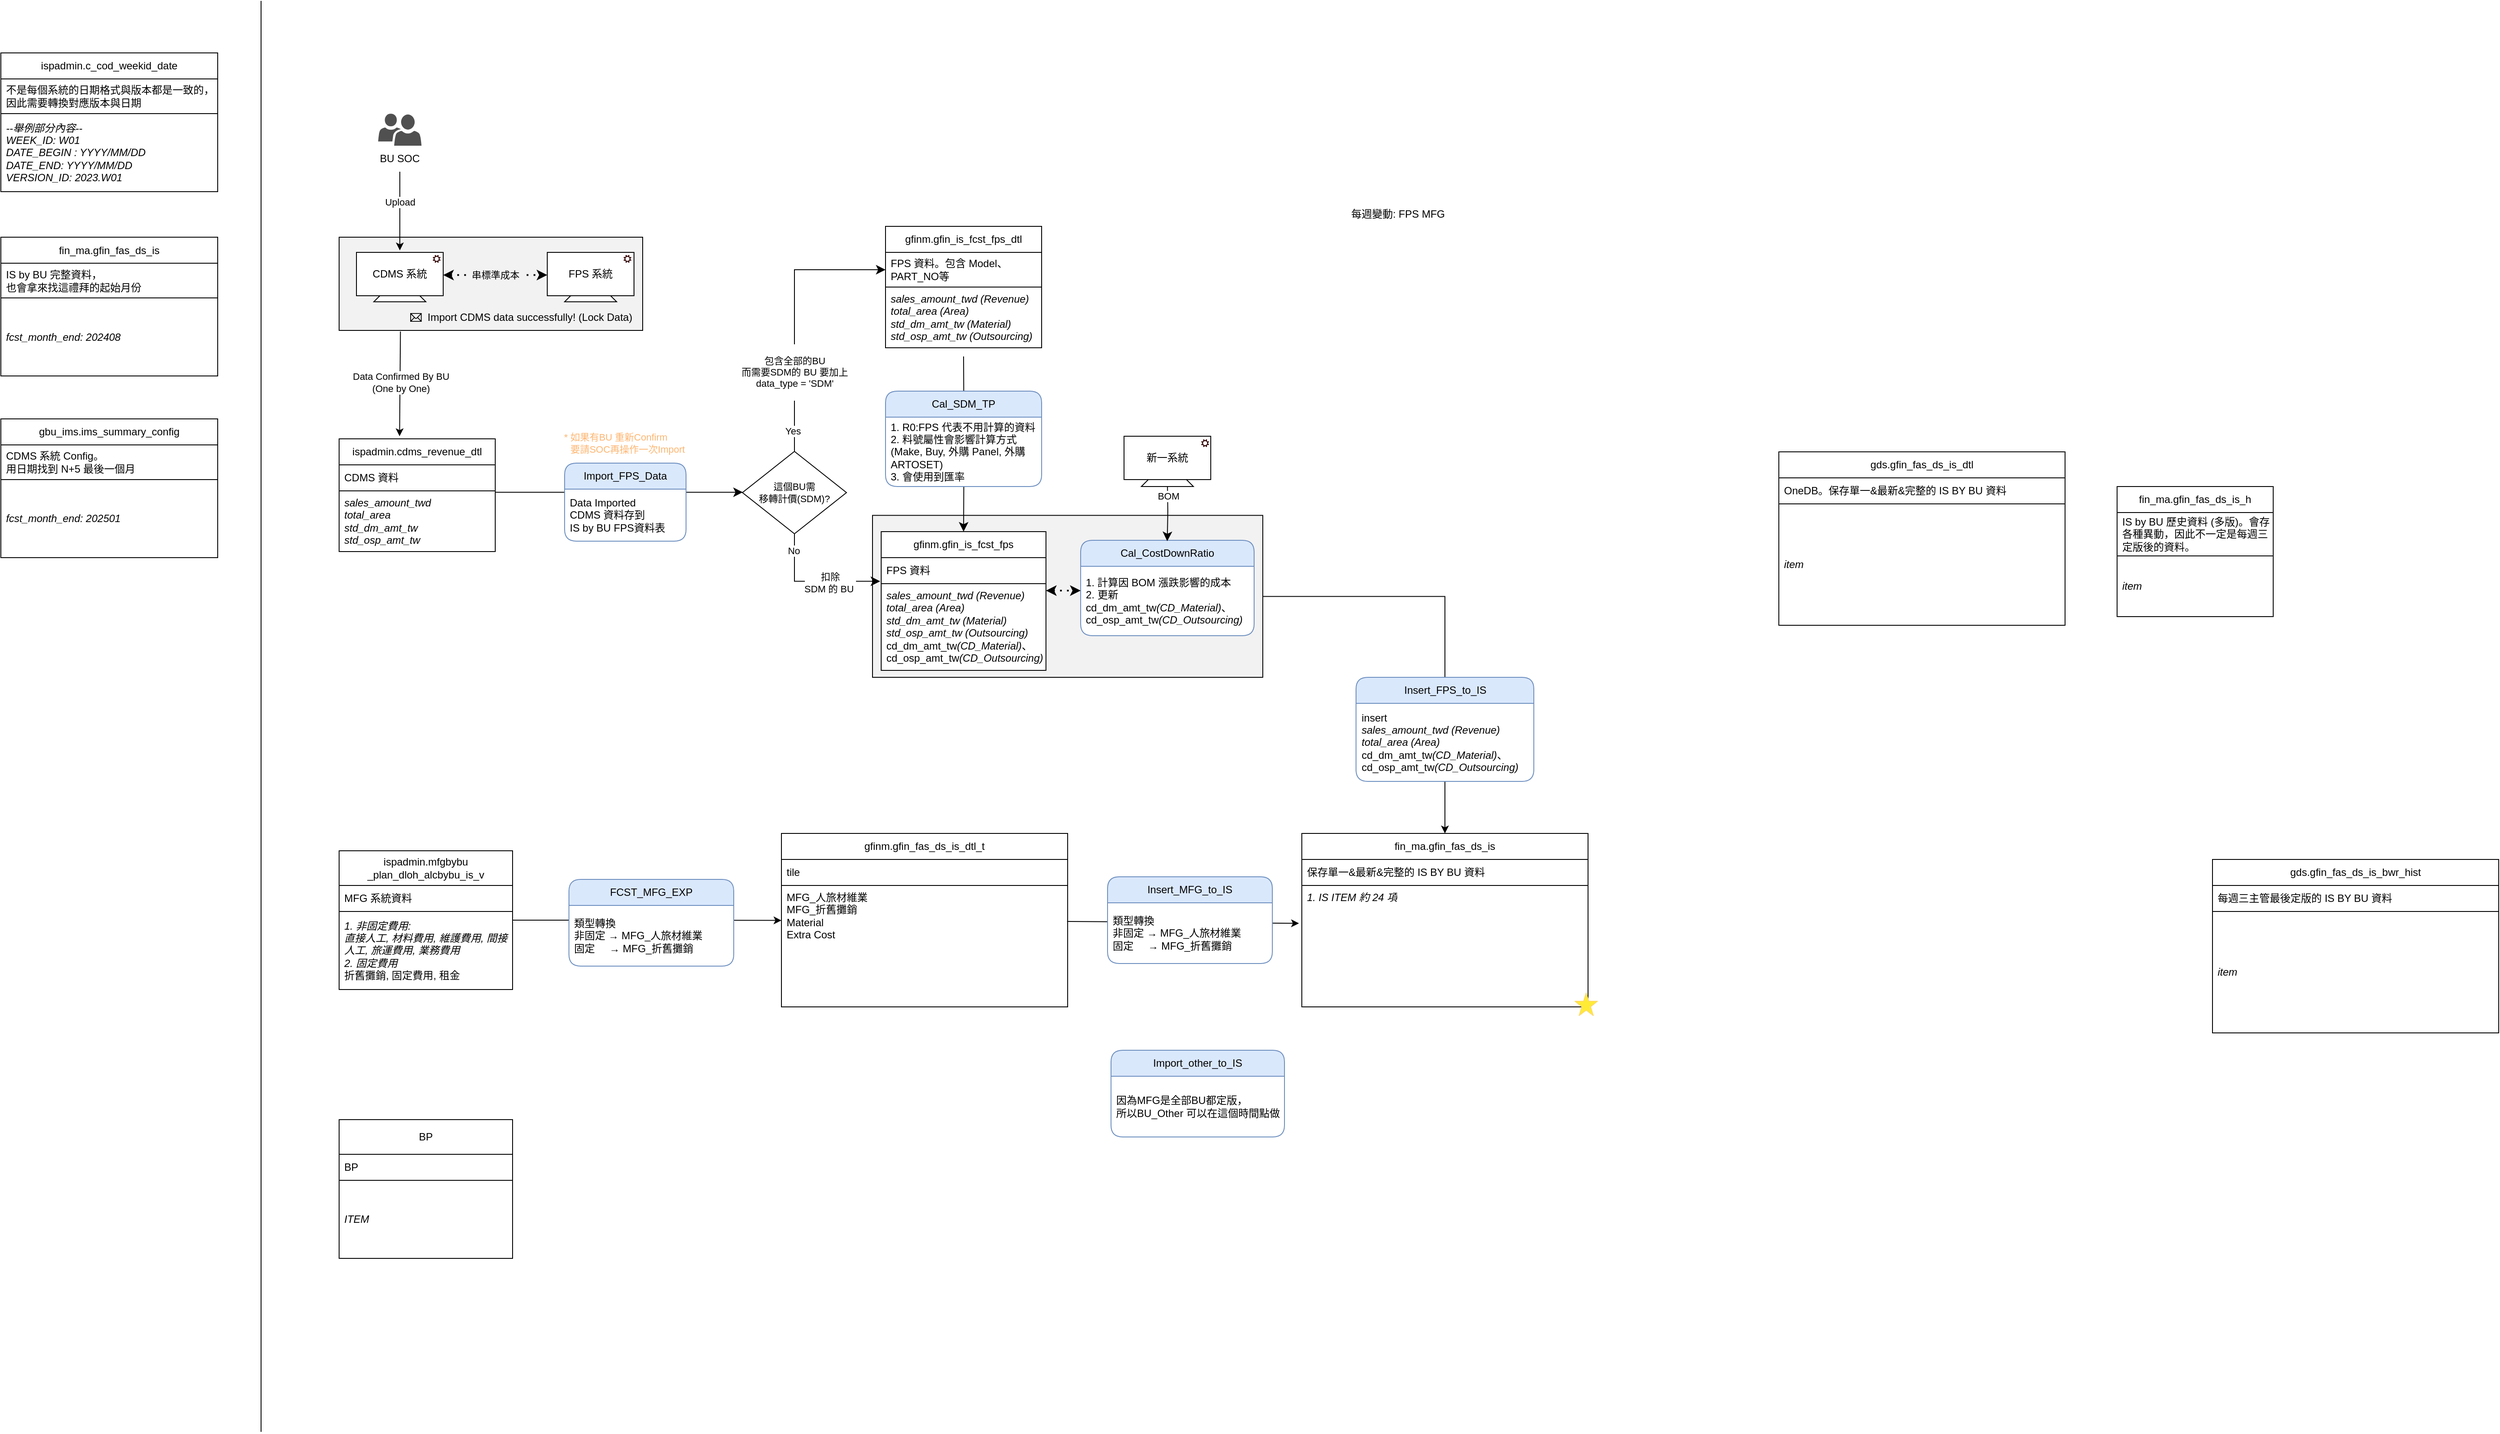 <mxfile version="24.7.1" type="github">
  <diagram name="第 1 页" id="etxN5k3zQMKWn7ETlEiA">
    <mxGraphModel dx="2294" dy="1220" grid="1" gridSize="10" guides="1" tooltips="1" connect="1" arrows="1" fold="1" page="1" pageScale="1" pageWidth="3000" pageHeight="1654" math="0" shadow="0">
      <root>
        <mxCell id="0" />
        <mxCell id="1" parent="0" />
        <mxCell id="pYHzNuqsy9S1iBBT5UZr-109" style="edgeStyle=orthogonalEdgeStyle;rounded=0;orthogonalLoop=1;jettySize=auto;html=1;entryX=0.5;entryY=0;entryDx=0;entryDy=0;" edge="1" parent="1" source="pYHzNuqsy9S1iBBT5UZr-74" target="pYHzNuqsy9S1iBBT5UZr-54">
          <mxGeometry relative="1" as="geometry" />
        </mxCell>
        <mxCell id="pYHzNuqsy9S1iBBT5UZr-74" value="" style="whiteSpace=wrap;html=1;fillColor=#F2F2F2;" vertex="1" parent="1">
          <mxGeometry x="1065" y="593.25" width="450" height="186.75" as="geometry" />
        </mxCell>
        <mxCell id="pYHzNuqsy9S1iBBT5UZr-34" value="" style="whiteSpace=wrap;html=1;fillColor=#F2F2F2;" vertex="1" parent="1">
          <mxGeometry x="450" y="272.5" width="350" height="107.5" as="geometry" />
        </mxCell>
        <mxCell id="K1ED98VOA-ZCDDROWKwn-18" value="gfinm.gfin_is_fcst_fps_dtl" style="swimlane;fontStyle=0;childLayout=stackLayout;horizontal=1;startSize=30;horizontalStack=0;resizeParent=1;resizeParentMax=0;resizeLast=0;collapsible=1;marginBottom=0;whiteSpace=wrap;html=1;strokeColor=default;" parent="1" vertex="1">
          <mxGeometry x="1080" y="260" width="180" height="140" as="geometry" />
        </mxCell>
        <mxCell id="K1ED98VOA-ZCDDROWKwn-19" value="FPS 資料。包含 Model、PART_NO等" style="text;strokeColor=default;fillColor=default;align=left;verticalAlign=middle;spacingLeft=4;spacingRight=4;overflow=hidden;points=[[0,0.5],[1,0.5]];portConstraint=eastwest;rotatable=0;whiteSpace=wrap;html=1;" parent="K1ED98VOA-ZCDDROWKwn-18" vertex="1">
          <mxGeometry y="30" width="180" height="40" as="geometry" />
        </mxCell>
        <mxCell id="K1ED98VOA-ZCDDROWKwn-20" value="&lt;span style=&quot;font-style: italic;&quot;&gt;sales_amount_twd (Revenue)&lt;/span&gt;&lt;div style=&quot;font-style: italic;&quot;&gt;total_area&amp;nbsp;&lt;span style=&quot;background-color: initial;&quot;&gt;(Area)&lt;/span&gt;&lt;br&gt;&lt;/div&gt;&lt;div&gt;&lt;i&gt;std_dm_amt_tw&amp;nbsp;&lt;/i&gt;&lt;span style=&quot;background-color: initial;&quot;&gt;&lt;i&gt;(Material)&lt;/i&gt;&lt;/span&gt;&lt;br&gt;&lt;/div&gt;&lt;div style=&quot;font-style: italic;&quot;&gt;std_osp_amt_tw (Outsourcing)&lt;/div&gt;" style="text;strokeColor=default;fillColor=default;align=left;verticalAlign=middle;spacingLeft=4;spacingRight=4;overflow=hidden;points=[[0,0.5],[1,0.5]];portConstraint=eastwest;rotatable=0;whiteSpace=wrap;html=1;" parent="K1ED98VOA-ZCDDROWKwn-18" vertex="1">
          <mxGeometry y="70" width="180" height="70" as="geometry" />
        </mxCell>
        <mxCell id="K1ED98VOA-ZCDDROWKwn-22" value="ispadmin.cdms_revenue_dtl" style="swimlane;fontStyle=0;childLayout=stackLayout;horizontal=1;startSize=30;horizontalStack=0;resizeParent=1;resizeParentMax=0;resizeLast=0;collapsible=1;marginBottom=0;whiteSpace=wrap;html=1;strokeColor=default;" parent="1" vertex="1">
          <mxGeometry x="450" y="505" width="180" height="130" as="geometry" />
        </mxCell>
        <mxCell id="K1ED98VOA-ZCDDROWKwn-23" value="CDMS 資料" style="text;strokeColor=default;fillColor=default;align=left;verticalAlign=middle;spacingLeft=4;spacingRight=4;overflow=hidden;points=[[0,0.5],[1,0.5]];portConstraint=eastwest;rotatable=0;whiteSpace=wrap;html=1;" parent="K1ED98VOA-ZCDDROWKwn-22" vertex="1">
          <mxGeometry y="30" width="180" height="30" as="geometry" />
        </mxCell>
        <mxCell id="K1ED98VOA-ZCDDROWKwn-24" value="&lt;span style=&quot;font-style: italic;&quot;&gt;sales_amount_twd&lt;/span&gt;&lt;div style=&quot;font-style: italic;&quot;&gt;total_area&lt;br&gt;&lt;/div&gt;&lt;div style=&quot;font-style: italic;&quot;&gt;std_dm_amt_tw&lt;br&gt;&lt;/div&gt;&lt;div style=&quot;font-style: italic;&quot;&gt;std_osp_amt_tw&lt;/div&gt;" style="text;strokeColor=default;fillColor=default;align=left;verticalAlign=top;spacingLeft=4;spacingRight=4;overflow=hidden;points=[[0,0.5],[1,0.5]];portConstraint=eastwest;rotatable=0;whiteSpace=wrap;html=1;" parent="K1ED98VOA-ZCDDROWKwn-22" vertex="1">
          <mxGeometry y="60" width="180" height="70" as="geometry" />
        </mxCell>
        <mxCell id="K1ED98VOA-ZCDDROWKwn-26" value="這個BU需&lt;div style=&quot;font-size: 11px;&quot;&gt;移轉計價(SDM)?&lt;/div&gt;" style="rhombus;whiteSpace=wrap;html=1;fontSize=11;" parent="1" vertex="1">
          <mxGeometry x="915" y="519.5" width="120" height="95" as="geometry" />
        </mxCell>
        <mxCell id="K1ED98VOA-ZCDDROWKwn-27" value="" style="edgeStyle=segmentEdgeStyle;endArrow=classic;html=1;curved=0;rounded=0;endSize=8;startSize=8;exitX=1.003;exitY=0.023;exitDx=0;exitDy=0;exitPerimeter=0;" parent="1" source="K1ED98VOA-ZCDDROWKwn-24" target="K1ED98VOA-ZCDDROWKwn-26" edge="1">
          <mxGeometry width="50" height="50" relative="1" as="geometry">
            <mxPoint x="900" y="680" as="sourcePoint" />
            <mxPoint x="950" y="630" as="targetPoint" />
          </mxGeometry>
        </mxCell>
        <mxCell id="K1ED98VOA-ZCDDROWKwn-30" value="" style="edgeStyle=segmentEdgeStyle;endArrow=classic;html=1;curved=0;rounded=0;endSize=8;startSize=8;exitX=0.5;exitY=0;exitDx=0;exitDy=0;entryX=0;entryY=0.5;entryDx=0;entryDy=0;" parent="1" source="K1ED98VOA-ZCDDROWKwn-26" target="K1ED98VOA-ZCDDROWKwn-19" edge="1">
          <mxGeometry width="50" height="50" relative="1" as="geometry">
            <mxPoint x="975" y="432.5" as="sourcePoint" />
            <mxPoint x="1240" y="329" as="targetPoint" />
            <Array as="points">
              <mxPoint x="975" y="310" />
            </Array>
          </mxGeometry>
        </mxCell>
        <mxCell id="K1ED98VOA-ZCDDROWKwn-34" value="&amp;nbsp;&lt;div&gt;包含全部的BU&lt;/div&gt;&lt;div&gt;而需要SDM的 BU 要加上&lt;/div&gt;&lt;div&gt;data_type = &#39;SDM&#39;&lt;/div&gt;&lt;div&gt;&lt;br&gt;&lt;/div&gt;" style="edgeLabel;html=1;align=center;verticalAlign=middle;resizable=0;points=[];" parent="K1ED98VOA-ZCDDROWKwn-30" vertex="1" connectable="0">
          <mxGeometry x="0.219" y="-2" relative="1" as="geometry">
            <mxPoint x="-2" y="100" as="offset" />
          </mxGeometry>
        </mxCell>
        <mxCell id="pYHzNuqsy9S1iBBT5UZr-71" value="Yes" style="edgeLabel;html=1;align=center;verticalAlign=middle;resizable=0;points=[];" vertex="1" connectable="0" parent="K1ED98VOA-ZCDDROWKwn-30">
          <mxGeometry x="-0.847" y="2" relative="1" as="geometry">
            <mxPoint as="offset" />
          </mxGeometry>
        </mxCell>
        <mxCell id="K1ED98VOA-ZCDDROWKwn-31" value="" style="edgeStyle=orthogonalEdgeStyle;endArrow=classic;html=1;rounded=0;endSize=8;startSize=8;entryX=-0.006;entryY=0.909;entryDx=0;entryDy=0;entryPerimeter=0;exitX=0.5;exitY=1;exitDx=0;exitDy=0;" parent="1" edge="1" target="pYHzNuqsy9S1iBBT5UZr-9" source="K1ED98VOA-ZCDDROWKwn-26">
          <mxGeometry width="50" height="50" relative="1" as="geometry">
            <mxPoint x="970" y="617.5" as="sourcePoint" />
            <mxPoint x="1075" y="655.5" as="targetPoint" />
          </mxGeometry>
        </mxCell>
        <mxCell id="K1ED98VOA-ZCDDROWKwn-35" value="&lt;div&gt;&lt;br&gt;&lt;/div&gt;&lt;div&gt;扣除&lt;/div&gt;&lt;div&gt;SDM 的 BU&amp;nbsp;&lt;/div&gt;&lt;div&gt;&lt;br&gt;&lt;/div&gt;" style="edgeLabel;html=1;align=center;verticalAlign=middle;resizable=0;points=[];" parent="K1ED98VOA-ZCDDROWKwn-31" vertex="1" connectable="0">
          <mxGeometry x="0.152" y="-1" relative="1" as="geometry">
            <mxPoint x="7" as="offset" />
          </mxGeometry>
        </mxCell>
        <mxCell id="pYHzNuqsy9S1iBBT5UZr-69" value="No" style="edgeLabel;html=1;align=center;verticalAlign=middle;resizable=0;points=[];" vertex="1" connectable="0" parent="K1ED98VOA-ZCDDROWKwn-31">
          <mxGeometry x="-0.748" y="-1" relative="1" as="geometry">
            <mxPoint as="offset" />
          </mxGeometry>
        </mxCell>
        <mxCell id="pYHzNuqsy9S1iBBT5UZr-7" value="" style="edgeStyle=orthogonalEdgeStyle;endArrow=classic;html=1;rounded=0;endSize=8;startSize=8;entryX=0.5;entryY=0;entryDx=0;entryDy=0;" edge="1" parent="1" target="pYHzNuqsy9S1iBBT5UZr-8">
          <mxGeometry width="50" height="50" relative="1" as="geometry">
            <mxPoint x="1170" y="410" as="sourcePoint" />
            <mxPoint x="1169.8" y="600" as="targetPoint" />
          </mxGeometry>
        </mxCell>
        <mxCell id="pYHzNuqsy9S1iBBT5UZr-8" value="gfinm.gfin_is_fcst_fps" style="swimlane;fontStyle=0;childLayout=stackLayout;horizontal=1;startSize=30;horizontalStack=0;resizeParent=1;resizeParentMax=0;resizeLast=0;collapsible=1;marginBottom=0;whiteSpace=wrap;html=1;fillColor=#FFFFFF;" vertex="1" parent="1">
          <mxGeometry x="1075" y="612" width="190" height="160" as="geometry" />
        </mxCell>
        <mxCell id="pYHzNuqsy9S1iBBT5UZr-9" value="FPS 資料" style="text;strokeColor=default;fillColor=default;align=left;verticalAlign=middle;spacingLeft=4;spacingRight=4;overflow=hidden;points=[[0,0.5],[1,0.5]];portConstraint=eastwest;rotatable=0;whiteSpace=wrap;html=1;" vertex="1" parent="pYHzNuqsy9S1iBBT5UZr-8">
          <mxGeometry y="30" width="190" height="30" as="geometry" />
        </mxCell>
        <mxCell id="pYHzNuqsy9S1iBBT5UZr-10" value="&lt;span style=&quot;font-style: italic;&quot;&gt;sales_amount_twd (Revenue)&lt;/span&gt;&lt;div style=&quot;font-style: italic;&quot;&gt;total_area&amp;nbsp;&lt;span style=&quot;background-color: initial;&quot;&gt;(Area)&lt;/span&gt;&lt;br&gt;&lt;/div&gt;&lt;div style=&quot;&quot;&gt;&lt;i&gt;std_dm_amt_tw&amp;nbsp;&lt;/i&gt;&lt;span style=&quot;background-color: initial;&quot;&gt;&lt;i&gt;(Material)&lt;/i&gt;&lt;/span&gt;&lt;br&gt;&lt;/div&gt;&lt;div style=&quot;font-style: italic;&quot;&gt;std_osp_amt_tw (Outsourcing)&lt;/div&gt;&lt;div style=&quot;font-style: italic;&quot;&gt;&lt;span style=&quot;font-style: normal;&quot;&gt;cd_dm_amt_tw&lt;/span&gt;&lt;i style=&quot;background-color: initial;&quot;&gt;(CD_Material)&lt;/i&gt;&lt;span style=&quot;font-style: normal; background-color: initial;&quot;&gt;、cd_osp_amt_tw&lt;/span&gt;&lt;span style=&quot;background-color: initial;&quot;&gt;(&lt;/span&gt;&lt;i style=&quot;background-color: initial;&quot;&gt;CD_&lt;/i&gt;&lt;span style=&quot;background-color: initial;&quot;&gt;Outsourcing)&lt;/span&gt;&lt;/div&gt;" style="text;strokeColor=default;fillColor=default;align=left;verticalAlign=top;spacingLeft=4;spacingRight=4;overflow=hidden;points=[[0,0.5],[1,0.5]];portConstraint=eastwest;rotatable=0;whiteSpace=wrap;html=1;" vertex="1" parent="pYHzNuqsy9S1iBBT5UZr-8">
          <mxGeometry y="60" width="190" height="100" as="geometry" />
        </mxCell>
        <mxCell id="pYHzNuqsy9S1iBBT5UZr-17" value="" style="group" vertex="1" connectable="0" parent="1">
          <mxGeometry x="490" y="130" width="60" height="67" as="geometry" />
        </mxCell>
        <mxCell id="pYHzNuqsy9S1iBBT5UZr-15" value="" style="sketch=0;pointerEvents=1;shadow=0;dashed=0;html=1;strokeColor=none;labelPosition=center;verticalLabelPosition=bottom;verticalAlign=top;align=center;fillColor=#505050;shape=mxgraph.mscae.intune.user_group" vertex="1" parent="pYHzNuqsy9S1iBBT5UZr-17">
          <mxGeometry x="5" width="50" height="37" as="geometry" />
        </mxCell>
        <mxCell id="pYHzNuqsy9S1iBBT5UZr-16" value="BU SOC" style="text;html=1;align=center;verticalAlign=middle;whiteSpace=wrap;rounded=0;" vertex="1" parent="pYHzNuqsy9S1iBBT5UZr-17">
          <mxGeometry y="37" width="60" height="30" as="geometry" />
        </mxCell>
        <mxCell id="pYHzNuqsy9S1iBBT5UZr-19" style="edgeStyle=orthogonalEdgeStyle;rounded=0;orthogonalLoop=1;jettySize=auto;html=1;entryX=0.5;entryY=-0.046;entryDx=0;entryDy=0;entryPerimeter=0;" edge="1" parent="1" source="pYHzNuqsy9S1iBBT5UZr-16" target="pYHzNuqsy9S1iBBT5UZr-28">
          <mxGeometry relative="1" as="geometry">
            <mxPoint x="520" y="282" as="targetPoint" />
          </mxGeometry>
        </mxCell>
        <mxCell id="pYHzNuqsy9S1iBBT5UZr-21" value="Upload" style="edgeLabel;html=1;align=center;verticalAlign=middle;resizable=0;points=[];" vertex="1" connectable="0" parent="pYHzNuqsy9S1iBBT5UZr-19">
          <mxGeometry x="-0.229" relative="1" as="geometry">
            <mxPoint as="offset" />
          </mxGeometry>
        </mxCell>
        <mxCell id="pYHzNuqsy9S1iBBT5UZr-30" value="" style="endArrow=classic;dashed=1;html=1;dashPattern=1 3;strokeWidth=2;rounded=0;exitX=1;exitY=0.5;exitDx=0;exitDy=0;entryX=0;entryY=0.5;entryDx=0;entryDy=0;startArrow=classic;startFill=1;endFill=1;" edge="1" parent="1">
          <mxGeometry width="50" height="50" relative="1" as="geometry">
            <mxPoint x="570" y="316.11" as="sourcePoint" />
            <mxPoint x="690" y="316.11" as="targetPoint" />
          </mxGeometry>
        </mxCell>
        <mxCell id="pYHzNuqsy9S1iBBT5UZr-31" value="&amp;nbsp;串標準成本&amp;nbsp;" style="edgeLabel;html=1;align=center;verticalAlign=middle;resizable=0;points=[];labelBackgroundColor=#f2f2f2;" vertex="1" connectable="0" parent="pYHzNuqsy9S1iBBT5UZr-30">
          <mxGeometry x="-0.162" y="1" relative="1" as="geometry">
            <mxPoint x="9" y="1" as="offset" />
          </mxGeometry>
        </mxCell>
        <mxCell id="pYHzNuqsy9S1iBBT5UZr-32" style="rounded=0;orthogonalLoop=1;jettySize=auto;html=1;exitX=0.202;exitY=1.012;exitDx=0;exitDy=0;exitPerimeter=0;" edge="1" parent="1" source="pYHzNuqsy9S1iBBT5UZr-34">
          <mxGeometry relative="1" as="geometry">
            <mxPoint x="520" y="370" as="sourcePoint" />
            <mxPoint x="519.71" y="502" as="targetPoint" />
          </mxGeometry>
        </mxCell>
        <mxCell id="pYHzNuqsy9S1iBBT5UZr-43" value="Data Confirmed By BU&lt;div&gt;(One by One)&lt;/div&gt;" style="edgeLabel;html=1;align=center;verticalAlign=middle;resizable=0;points=[];" vertex="1" connectable="0" parent="pYHzNuqsy9S1iBBT5UZr-32">
          <mxGeometry x="-0.037" y="1" relative="1" as="geometry">
            <mxPoint as="offset" />
          </mxGeometry>
        </mxCell>
        <mxCell id="pYHzNuqsy9S1iBBT5UZr-35" value="Import CDMS data successfully! (Lock Data)" style="text;html=1;align=left;verticalAlign=middle;whiteSpace=wrap;rounded=0;" vertex="1" parent="1">
          <mxGeometry x="550" y="350" width="250" height="30" as="geometry" />
        </mxCell>
        <mxCell id="pYHzNuqsy9S1iBBT5UZr-41" value="" style="shape=mxgraph.signs.tech.mail;html=1;pointerEvents=1;fillColor=#000000;strokeColor=none;verticalLabelPosition=bottom;verticalAlign=top;align=center;" vertex="1" parent="1">
          <mxGeometry x="532" y="360" width="13.2" height="10" as="geometry" />
        </mxCell>
        <mxCell id="pYHzNuqsy9S1iBBT5UZr-46" value="&lt;div&gt;ispadmin.mfgbybu&lt;/div&gt;&lt;div&gt;_plan_dloh_alcbybu_is_v&lt;/div&gt;" style="swimlane;fontStyle=0;childLayout=stackLayout;horizontal=1;startSize=40;horizontalStack=0;resizeParent=1;resizeParentMax=0;resizeLast=0;collapsible=1;marginBottom=0;whiteSpace=wrap;html=1;fillColor=default;strokeColor=default;" vertex="1" parent="1">
          <mxGeometry x="450" y="980" width="200" height="160" as="geometry" />
        </mxCell>
        <mxCell id="pYHzNuqsy9S1iBBT5UZr-47" value="MFG 系統資料" style="text;strokeColor=default;fillColor=default;align=left;verticalAlign=middle;spacingLeft=4;spacingRight=4;overflow=hidden;points=[[0,0.5],[1,0.5]];portConstraint=eastwest;rotatable=0;whiteSpace=wrap;html=1;" vertex="1" parent="pYHzNuqsy9S1iBBT5UZr-46">
          <mxGeometry y="40" width="200" height="30" as="geometry" />
        </mxCell>
        <mxCell id="pYHzNuqsy9S1iBBT5UZr-48" value="&lt;div&gt;&lt;i&gt;1. 非固定費用:&lt;/i&gt;&lt;/div&gt;&lt;div&gt;&lt;i&gt;直接人工,&amp;nbsp;&lt;/i&gt;&lt;span style=&quot;background-color: initial;&quot;&gt;&lt;i&gt;材料費用,&amp;nbsp;&lt;/i&gt;&lt;/span&gt;&lt;span style=&quot;background-color: initial;&quot;&gt;&lt;i&gt;維護費用,&amp;nbsp;&lt;/i&gt;&lt;/span&gt;&lt;span style=&quot;background-color: initial;&quot;&gt;&lt;i&gt;間接人工,&amp;nbsp;&lt;/i&gt;&lt;/span&gt;&lt;span style=&quot;background-color: initial;&quot;&gt;&lt;i&gt;旅運費用,&amp;nbsp;&lt;/i&gt;&lt;/span&gt;&lt;span style=&quot;background-color: initial;&quot;&gt;&lt;i&gt;業務費用&lt;/i&gt;&lt;/span&gt;&lt;i&gt;&lt;br&gt;&lt;/i&gt;&lt;/div&gt;&lt;div&gt;&lt;i&gt;2. 固定費用&lt;/i&gt;&lt;/div&gt;&lt;div&gt;折舊攤銷, 固定費用, 租金&lt;br&gt;&lt;/div&gt;" style="text;strokeColor=default;fillColor=default;align=left;verticalAlign=middle;spacingLeft=4;spacingRight=4;overflow=hidden;points=[[0,0.5],[1,0.5]];portConstraint=eastwest;rotatable=0;whiteSpace=wrap;html=1;" vertex="1" parent="pYHzNuqsy9S1iBBT5UZr-46">
          <mxGeometry y="70" width="200" height="90" as="geometry" />
        </mxCell>
        <mxCell id="pYHzNuqsy9S1iBBT5UZr-49" value="BP" style="swimlane;fontStyle=0;childLayout=stackLayout;horizontal=1;startSize=40;horizontalStack=0;resizeParent=1;resizeParentMax=0;resizeLast=0;collapsible=1;marginBottom=0;whiteSpace=wrap;html=1;fillColor=default;strokeColor=default;" vertex="1" parent="1">
          <mxGeometry x="450" y="1290" width="200" height="160" as="geometry" />
        </mxCell>
        <mxCell id="pYHzNuqsy9S1iBBT5UZr-50" value="BP" style="text;strokeColor=default;fillColor=default;align=left;verticalAlign=middle;spacingLeft=4;spacingRight=4;overflow=hidden;points=[[0,0.5],[1,0.5]];portConstraint=eastwest;rotatable=0;whiteSpace=wrap;html=1;" vertex="1" parent="pYHzNuqsy9S1iBBT5UZr-49">
          <mxGeometry y="40" width="200" height="30" as="geometry" />
        </mxCell>
        <mxCell id="pYHzNuqsy9S1iBBT5UZr-51" value="&lt;div&gt;&lt;i&gt;ITEM&lt;/i&gt;&lt;/div&gt;" style="text;strokeColor=default;fillColor=default;align=left;verticalAlign=middle;spacingLeft=4;spacingRight=4;overflow=hidden;points=[[0,0.5],[1,0.5]];portConstraint=eastwest;rotatable=0;whiteSpace=wrap;html=1;" vertex="1" parent="pYHzNuqsy9S1iBBT5UZr-49">
          <mxGeometry y="70" width="200" height="90" as="geometry" />
        </mxCell>
        <mxCell id="pYHzNuqsy9S1iBBT5UZr-52" value="每週變動: FPS MFG" style="text;html=1;align=center;verticalAlign=middle;whiteSpace=wrap;rounded=0;" vertex="1" parent="1">
          <mxGeometry x="1560" y="190" width="222" height="111.5" as="geometry" />
        </mxCell>
        <mxCell id="pYHzNuqsy9S1iBBT5UZr-53" value="* 如果有BU 重新Confirm&amp;nbsp;&lt;div&gt;&lt;span style=&quot;white-space: pre;&quot;&gt;&#x9;&lt;/span&gt;要請SOC再操作一次Import&lt;/div&gt;" style="edgeLabel;html=1;align=center;verticalAlign=middle;resizable=0;points=[];fontColor=#FFB570;" vertex="1" connectable="0" parent="1">
          <mxGeometry x="770.002" y="509.997" as="geometry" />
        </mxCell>
        <mxCell id="pYHzNuqsy9S1iBBT5UZr-54" value="fin_ma.gfin_fas_ds_is" style="swimlane;fontStyle=0;childLayout=stackLayout;horizontal=1;startSize=30;horizontalStack=0;resizeParent=1;resizeParentMax=0;resizeLast=0;collapsible=1;marginBottom=0;whiteSpace=wrap;html=1;fillStyle=solid;" vertex="1" parent="1">
          <mxGeometry x="1560" y="960" width="330" height="200" as="geometry" />
        </mxCell>
        <mxCell id="pYHzNuqsy9S1iBBT5UZr-55" value="保存單一&amp;amp;最新&amp;amp;完整的 IS BY BU 資料" style="text;strokeColor=default;fillColor=none;align=left;verticalAlign=middle;spacingLeft=4;spacingRight=4;overflow=hidden;points=[[0,0.5],[1,0.5]];portConstraint=eastwest;rotatable=0;whiteSpace=wrap;html=1;" vertex="1" parent="pYHzNuqsy9S1iBBT5UZr-54">
          <mxGeometry y="30" width="330" height="30" as="geometry" />
        </mxCell>
        <mxCell id="pYHzNuqsy9S1iBBT5UZr-56" value="&lt;i&gt;1. IS ITEM 約 24 項&lt;/i&gt;" style="text;strokeColor=none;fillColor=none;align=left;verticalAlign=top;spacingLeft=4;spacingRight=4;overflow=hidden;points=[[0,0.5],[1,0.5]];portConstraint=eastwest;rotatable=0;whiteSpace=wrap;html=1;" vertex="1" parent="pYHzNuqsy9S1iBBT5UZr-54">
          <mxGeometry y="60" width="330" height="140" as="geometry" />
        </mxCell>
        <mxCell id="pYHzNuqsy9S1iBBT5UZr-58" value="fin_ma.gfin_fas_ds_is_h" style="swimlane;fontStyle=0;childLayout=stackLayout;horizontal=1;startSize=30;horizontalStack=0;resizeParent=1;resizeParentMax=0;resizeLast=0;collapsible=1;marginBottom=0;whiteSpace=wrap;html=1;" vertex="1" parent="1">
          <mxGeometry x="2500" y="560" width="180" height="150" as="geometry" />
        </mxCell>
        <mxCell id="pYHzNuqsy9S1iBBT5UZr-59" value="IS by BU 歷史資料 (多版)。會存各種異動，因此不一定是每週三定版後的資料。" style="text;strokeColor=default;fillColor=none;align=left;verticalAlign=middle;spacingLeft=4;spacingRight=4;overflow=hidden;points=[[0,0.5],[1,0.5]];portConstraint=eastwest;rotatable=0;whiteSpace=wrap;html=1;" vertex="1" parent="pYHzNuqsy9S1iBBT5UZr-58">
          <mxGeometry y="30" width="180" height="50" as="geometry" />
        </mxCell>
        <mxCell id="pYHzNuqsy9S1iBBT5UZr-60" value="&lt;i&gt;item&lt;/i&gt;" style="text;strokeColor=none;fillColor=none;align=left;verticalAlign=middle;spacingLeft=4;spacingRight=4;overflow=hidden;points=[[0,0.5],[1,0.5]];portConstraint=eastwest;rotatable=0;whiteSpace=wrap;html=1;" vertex="1" parent="pYHzNuqsy9S1iBBT5UZr-58">
          <mxGeometry y="80" width="180" height="70" as="geometry" />
        </mxCell>
        <mxCell id="pYHzNuqsy9S1iBBT5UZr-61" value="gds.gfin_fas_ds_is_dtl" style="swimlane;fontStyle=0;childLayout=stackLayout;horizontal=1;startSize=30;horizontalStack=0;resizeParent=1;resizeParentMax=0;resizeLast=0;collapsible=1;marginBottom=0;whiteSpace=wrap;html=1;" vertex="1" parent="1">
          <mxGeometry x="2110" y="520" width="330" height="200" as="geometry" />
        </mxCell>
        <mxCell id="pYHzNuqsy9S1iBBT5UZr-62" value="OneDB。保存單一&amp;amp;最新&amp;amp;完整的 IS BY BU 資料" style="text;strokeColor=default;fillColor=none;align=left;verticalAlign=middle;spacingLeft=4;spacingRight=4;overflow=hidden;points=[[0,0.5],[1,0.5]];portConstraint=eastwest;rotatable=0;whiteSpace=wrap;html=1;" vertex="1" parent="pYHzNuqsy9S1iBBT5UZr-61">
          <mxGeometry y="30" width="330" height="30" as="geometry" />
        </mxCell>
        <mxCell id="pYHzNuqsy9S1iBBT5UZr-63" value="&lt;i&gt;item&lt;/i&gt;" style="text;strokeColor=none;fillColor=none;align=left;verticalAlign=middle;spacingLeft=4;spacingRight=4;overflow=hidden;points=[[0,0.5],[1,0.5]];portConstraint=eastwest;rotatable=0;whiteSpace=wrap;html=1;" vertex="1" parent="pYHzNuqsy9S1iBBT5UZr-61">
          <mxGeometry y="60" width="330" height="140" as="geometry" />
        </mxCell>
        <mxCell id="pYHzNuqsy9S1iBBT5UZr-64" value="gds.gfin_fas_ds_is_bwr_hist" style="swimlane;fontStyle=0;childLayout=stackLayout;horizontal=1;startSize=30;horizontalStack=0;resizeParent=1;resizeParentMax=0;resizeLast=0;collapsible=1;marginBottom=0;whiteSpace=wrap;html=1;" vertex="1" parent="1">
          <mxGeometry x="2610" y="990" width="330" height="200" as="geometry" />
        </mxCell>
        <mxCell id="pYHzNuqsy9S1iBBT5UZr-65" value="每週三主管最後定版的 IS BY BU 資料" style="text;strokeColor=default;fillColor=none;align=left;verticalAlign=middle;spacingLeft=4;spacingRight=4;overflow=hidden;points=[[0,0.5],[1,0.5]];portConstraint=eastwest;rotatable=0;whiteSpace=wrap;html=1;" vertex="1" parent="pYHzNuqsy9S1iBBT5UZr-64">
          <mxGeometry y="30" width="330" height="30" as="geometry" />
        </mxCell>
        <mxCell id="pYHzNuqsy9S1iBBT5UZr-66" value="&lt;i&gt;item&lt;/i&gt;" style="text;strokeColor=none;fillColor=none;align=left;verticalAlign=middle;spacingLeft=4;spacingRight=4;overflow=hidden;points=[[0,0.5],[1,0.5]];portConstraint=eastwest;rotatable=0;whiteSpace=wrap;html=1;" vertex="1" parent="pYHzNuqsy9S1iBBT5UZr-64">
          <mxGeometry y="60" width="330" height="140" as="geometry" />
        </mxCell>
        <mxCell id="pYHzNuqsy9S1iBBT5UZr-67" value="Cal_CostDownRatio" style="swimlane;fontStyle=0;childLayout=stackLayout;horizontal=1;startSize=30;horizontalStack=0;resizeParent=1;resizeParentMax=0;resizeLast=0;collapsible=1;marginBottom=0;whiteSpace=wrap;html=1;rounded=1;fillColor=#dae8fc;strokeColor=#6c8ebf;swimlaneFillColor=default;" vertex="1" parent="1">
          <mxGeometry x="1305" y="622" width="200" height="110" as="geometry" />
        </mxCell>
        <mxCell id="pYHzNuqsy9S1iBBT5UZr-68" value="1. 計算因 BOM 漲跌影響的成本&lt;div&gt;2. 更新cd_dm_amt_tw&lt;i style=&quot;background-color: initial;&quot;&gt;(&lt;/i&gt;&lt;i style=&quot;background-color: initial;&quot;&gt;CD_&lt;/i&gt;&lt;i style=&quot;background-color: initial;&quot;&gt;Material)&lt;/i&gt;&lt;span style=&quot;background-color: initial;&quot;&gt;、cd_osp_amt_tw&lt;/span&gt;&lt;span style=&quot;background-color: initial; font-style: italic;&quot;&gt;(&lt;/span&gt;&lt;i style=&quot;background-color: initial;&quot;&gt;CD_&lt;/i&gt;&lt;span style=&quot;background-color: initial; font-style: italic;&quot;&gt;Outsourcing)&lt;/span&gt;&lt;/div&gt;" style="text;strokeColor=none;fillColor=none;align=left;verticalAlign=middle;spacingLeft=4;spacingRight=4;overflow=hidden;points=[[0,0.5],[1,0.5]];portConstraint=eastwest;rotatable=0;whiteSpace=wrap;html=1;" vertex="1" parent="pYHzNuqsy9S1iBBT5UZr-67">
          <mxGeometry y="30" width="200" height="80" as="geometry" />
        </mxCell>
        <mxCell id="pYHzNuqsy9S1iBBT5UZr-72" value="" style="endArrow=classic;dashed=1;html=1;dashPattern=1 3;strokeWidth=2;rounded=0;exitX=1;exitY=0.5;exitDx=0;exitDy=0;startArrow=classic;startFill=1;endFill=1;" edge="1" parent="1">
          <mxGeometry width="50" height="50" relative="1" as="geometry">
            <mxPoint x="1265" y="680" as="sourcePoint" />
            <mxPoint x="1305" y="680" as="targetPoint" />
          </mxGeometry>
        </mxCell>
        <mxCell id="pYHzNuqsy9S1iBBT5UZr-79" value="" style="edgeStyle=orthogonalEdgeStyle;endArrow=classic;html=1;rounded=0;endSize=8;startSize=8;exitX=0.5;exitY=1;exitDx=0;exitDy=0;entryX=0.5;entryY=0;entryDx=0;entryDy=0;" edge="1" parent="1">
          <mxGeometry width="50" height="50" relative="1" as="geometry">
            <mxPoint x="1405" y="554" as="sourcePoint" />
            <mxPoint x="1404.83" y="623" as="targetPoint" />
          </mxGeometry>
        </mxCell>
        <mxCell id="pYHzNuqsy9S1iBBT5UZr-81" value="BOM" style="edgeLabel;html=1;align=center;verticalAlign=middle;resizable=0;points=[];" vertex="1" connectable="0" parent="pYHzNuqsy9S1iBBT5UZr-79">
          <mxGeometry x="-0.513" y="1" relative="1" as="geometry">
            <mxPoint as="offset" />
          </mxGeometry>
        </mxCell>
        <mxCell id="pYHzNuqsy9S1iBBT5UZr-82" value="" style="shape=trapezoid;perimeter=trapezoidPerimeter;whiteSpace=wrap;html=1;fixedSize=1;size=10;" vertex="1" parent="1">
          <mxGeometry x="490" y="337" width="60" height="10" as="geometry" />
        </mxCell>
        <mxCell id="pYHzNuqsy9S1iBBT5UZr-28" value="CDMS 系統" style="rounded=0;whiteSpace=wrap;html=1;" vertex="1" parent="1">
          <mxGeometry x="470" y="290" width="100" height="50" as="geometry" />
        </mxCell>
        <mxCell id="pYHzNuqsy9S1iBBT5UZr-75" value="" style="sketch=0;pointerEvents=1;shadow=0;dashed=0;html=1;strokeColor=none;fillColor=#330000;labelPosition=center;verticalLabelPosition=bottom;verticalAlign=top;outlineConnect=0;align=center;shape=mxgraph.office.concepts.settings;" vertex="1" parent="1">
          <mxGeometry x="558" y="293" width="9" height="9" as="geometry" />
        </mxCell>
        <mxCell id="pYHzNuqsy9S1iBBT5UZr-84" value="" style="shape=trapezoid;perimeter=trapezoidPerimeter;whiteSpace=wrap;html=1;fixedSize=1;size=10;" vertex="1" parent="1">
          <mxGeometry x="710" y="337" width="60" height="10" as="geometry" />
        </mxCell>
        <mxCell id="pYHzNuqsy9S1iBBT5UZr-29" value="FPS 系統" style="rounded=0;whiteSpace=wrap;html=1;" vertex="1" parent="1">
          <mxGeometry x="690" y="290" width="100" height="50" as="geometry" />
        </mxCell>
        <mxCell id="pYHzNuqsy9S1iBBT5UZr-76" value="" style="sketch=0;pointerEvents=1;shadow=0;dashed=0;html=1;strokeColor=none;fillColor=#330000;labelPosition=center;verticalLabelPosition=bottom;verticalAlign=top;outlineConnect=0;align=center;shape=mxgraph.office.concepts.settings;" vertex="1" parent="1">
          <mxGeometry x="778" y="293" width="9" height="9" as="geometry" />
        </mxCell>
        <mxCell id="pYHzNuqsy9S1iBBT5UZr-86" value="" style="shape=trapezoid;perimeter=trapezoidPerimeter;whiteSpace=wrap;html=1;fixedSize=1;size=10;" vertex="1" parent="1">
          <mxGeometry x="1375" y="550" width="60" height="10" as="geometry" />
        </mxCell>
        <mxCell id="pYHzNuqsy9S1iBBT5UZr-77" value="新一系統" style="rounded=0;whiteSpace=wrap;html=1;" vertex="1" parent="1">
          <mxGeometry x="1355" y="502" width="100" height="50" as="geometry" />
        </mxCell>
        <mxCell id="pYHzNuqsy9S1iBBT5UZr-78" value="" style="sketch=0;pointerEvents=1;shadow=0;dashed=0;html=1;strokeColor=none;fillColor=#330000;labelPosition=center;verticalLabelPosition=bottom;verticalAlign=top;outlineConnect=0;align=center;shape=mxgraph.office.concepts.settings;" vertex="1" parent="1">
          <mxGeometry x="1444" y="505.5" width="9" height="9" as="geometry" />
        </mxCell>
        <mxCell id="pYHzNuqsy9S1iBBT5UZr-89" value="gfinm.gfin_fas_ds_is_dtl_t" style="swimlane;fontStyle=0;childLayout=stackLayout;horizontal=1;startSize=30;horizontalStack=0;resizeParent=1;resizeParentMax=0;resizeLast=0;collapsible=1;marginBottom=0;whiteSpace=wrap;html=1;swimlaneFillColor=none;fillColor=default;strokeColor=default;" vertex="1" parent="1">
          <mxGeometry x="960" y="960" width="330" height="200" as="geometry" />
        </mxCell>
        <mxCell id="pYHzNuqsy9S1iBBT5UZr-90" value="tile" style="text;strokeColor=default;fillColor=default;align=left;verticalAlign=middle;spacingLeft=4;spacingRight=4;overflow=hidden;points=[[0,0.5],[1,0.5]];portConstraint=eastwest;rotatable=0;whiteSpace=wrap;html=1;swimlaneFillColor=none;" vertex="1" parent="pYHzNuqsy9S1iBBT5UZr-89">
          <mxGeometry y="30" width="330" height="30" as="geometry" />
        </mxCell>
        <mxCell id="pYHzNuqsy9S1iBBT5UZr-91" value="&lt;span style=&quot;text-wrap: nowrap; background-color: rgb(255, 255, 255);&quot;&gt;MFG_人旅材維業&lt;/span&gt;&lt;div&gt;&lt;span style=&quot;text-wrap: nowrap; background-color: rgb(255, 255, 255);&quot;&gt;MFG_折舊攤銷&lt;/span&gt;&lt;span style=&quot;text-wrap: nowrap; background-color: rgb(255, 255, 255);&quot;&gt;&lt;br&gt;&lt;/span&gt;&lt;/div&gt;&lt;div&gt;&lt;span style=&quot;background-color: rgb(255, 255, 255);&quot;&gt;&lt;span style=&quot;text-wrap: nowrap;&quot;&gt;Material&lt;/span&gt;&lt;br&gt;&lt;/span&gt;&lt;/div&gt;&lt;div&gt;&lt;span style=&quot;background-color: rgb(255, 255, 255);&quot;&gt;&lt;span style=&quot;text-wrap: nowrap;&quot;&gt;Extra Cost&lt;/span&gt;&lt;br&gt;&lt;/span&gt;&lt;/div&gt;" style="text;strokeColor=default;fillColor=default;align=left;verticalAlign=top;spacingLeft=4;spacingRight=4;overflow=hidden;points=[[0,0.5],[1,0.5]];portConstraint=eastwest;rotatable=0;whiteSpace=wrap;html=1;swimlaneFillColor=none;" vertex="1" parent="pYHzNuqsy9S1iBBT5UZr-89">
          <mxGeometry y="60" width="330" height="140" as="geometry" />
        </mxCell>
        <mxCell id="pYHzNuqsy9S1iBBT5UZr-92" value="" style="endArrow=none;html=1;rounded=0;comic=0;enumerate=0;ignoreEdge=0;noJump=0;movable=0;resizable=0;rotatable=0;deletable=0;editable=0;locked=1;connectable=0;" edge="1" parent="1">
          <mxGeometry width="50" height="50" relative="1" as="geometry">
            <mxPoint x="360" as="sourcePoint" />
            <mxPoint x="360" y="1650" as="targetPoint" />
          </mxGeometry>
        </mxCell>
        <mxCell id="pYHzNuqsy9S1iBBT5UZr-98" value="ispadmin.c_cod_weekid_date" style="swimlane;fontStyle=0;childLayout=stackLayout;horizontal=1;startSize=30;horizontalStack=0;resizeParent=1;resizeParentMax=0;resizeLast=0;collapsible=1;marginBottom=0;whiteSpace=wrap;html=1;strokeColor=default;" vertex="1" parent="1">
          <mxGeometry x="60" y="60" width="250" height="160" as="geometry" />
        </mxCell>
        <mxCell id="pYHzNuqsy9S1iBBT5UZr-99" value="不是每個系統的日期格式與版本都是一致的，因此需要轉換對應版本與日期" style="text;strokeColor=default;fillColor=default;align=left;verticalAlign=middle;spacingLeft=4;spacingRight=4;overflow=hidden;points=[[0,0.5],[1,0.5]];portConstraint=eastwest;rotatable=0;whiteSpace=wrap;html=1;" vertex="1" parent="pYHzNuqsy9S1iBBT5UZr-98">
          <mxGeometry y="30" width="250" height="40" as="geometry" />
        </mxCell>
        <mxCell id="pYHzNuqsy9S1iBBT5UZr-100" value="&lt;div&gt;&lt;i&gt;--舉例部分內容--&lt;/i&gt;&lt;/div&gt;&lt;div&gt;&lt;i&gt;WEEK_ID: W01&lt;/i&gt;&lt;/div&gt;&lt;i&gt;DATE_BEGIN : YYYY/MM/DD&lt;/i&gt;&lt;div&gt;&lt;i&gt;DATE_END: YYYY/MM/DD&lt;br&gt;&lt;/i&gt;&lt;/div&gt;&lt;div&gt;&lt;i&gt;VERSION_ID: 2023.W01&lt;br&gt;&lt;/i&gt;&lt;/div&gt;" style="text;strokeColor=default;fillColor=default;align=left;verticalAlign=middle;spacingLeft=4;spacingRight=4;overflow=hidden;points=[[0,0.5],[1,0.5]];portConstraint=eastwest;rotatable=0;whiteSpace=wrap;html=1;" vertex="1" parent="pYHzNuqsy9S1iBBT5UZr-98">
          <mxGeometry y="70" width="250" height="90" as="geometry" />
        </mxCell>
        <mxCell id="pYHzNuqsy9S1iBBT5UZr-101" value="fin_ma.gfin_fas_ds_is" style="swimlane;fontStyle=0;childLayout=stackLayout;horizontal=1;startSize=30;horizontalStack=0;resizeParent=1;resizeParentMax=0;resizeLast=0;collapsible=1;marginBottom=0;whiteSpace=wrap;html=1;strokeColor=default;" vertex="1" parent="1">
          <mxGeometry x="60" y="272.5" width="250" height="160" as="geometry" />
        </mxCell>
        <mxCell id="pYHzNuqsy9S1iBBT5UZr-102" value="IS by BU 完整資料，&lt;div&gt;也會拿來找這禮拜的起始月份&lt;/div&gt;" style="text;strokeColor=default;fillColor=default;align=left;verticalAlign=middle;spacingLeft=4;spacingRight=4;overflow=hidden;points=[[0,0.5],[1,0.5]];portConstraint=eastwest;rotatable=0;whiteSpace=wrap;html=1;" vertex="1" parent="pYHzNuqsy9S1iBBT5UZr-101">
          <mxGeometry y="30" width="250" height="40" as="geometry" />
        </mxCell>
        <mxCell id="pYHzNuqsy9S1iBBT5UZr-103" value="&lt;div&gt;&lt;i&gt;fcst_month_end: 202408&lt;/i&gt;&lt;br&gt;&lt;/div&gt;" style="text;strokeColor=default;fillColor=default;align=left;verticalAlign=middle;spacingLeft=4;spacingRight=4;overflow=hidden;points=[[0,0.5],[1,0.5]];portConstraint=eastwest;rotatable=0;whiteSpace=wrap;html=1;" vertex="1" parent="pYHzNuqsy9S1iBBT5UZr-101">
          <mxGeometry y="70" width="250" height="90" as="geometry" />
        </mxCell>
        <mxCell id="pYHzNuqsy9S1iBBT5UZr-104" value="gbu_ims.ims_summary_config" style="swimlane;fontStyle=0;childLayout=stackLayout;horizontal=1;startSize=30;horizontalStack=0;resizeParent=1;resizeParentMax=0;resizeLast=0;collapsible=1;marginBottom=0;whiteSpace=wrap;html=1;strokeColor=default;" vertex="1" parent="1">
          <mxGeometry x="60" y="482" width="250" height="160" as="geometry" />
        </mxCell>
        <mxCell id="pYHzNuqsy9S1iBBT5UZr-105" value="CDMS 系統 Config。&lt;div&gt;用日期找到 N+5 最後一個月&lt;/div&gt;" style="text;strokeColor=default;fillColor=default;align=left;verticalAlign=middle;spacingLeft=4;spacingRight=4;overflow=hidden;points=[[0,0.5],[1,0.5]];portConstraint=eastwest;rotatable=0;whiteSpace=wrap;html=1;" vertex="1" parent="pYHzNuqsy9S1iBBT5UZr-104">
          <mxGeometry y="30" width="250" height="40" as="geometry" />
        </mxCell>
        <mxCell id="pYHzNuqsy9S1iBBT5UZr-106" value="&lt;div&gt;&lt;i&gt;fcst_month_end: 202501&lt;/i&gt;&lt;br&gt;&lt;/div&gt;" style="text;strokeColor=default;fillColor=default;align=left;verticalAlign=middle;spacingLeft=4;spacingRight=4;overflow=hidden;points=[[0,0.5],[1,0.5]];portConstraint=eastwest;rotatable=0;whiteSpace=wrap;html=1;" vertex="1" parent="pYHzNuqsy9S1iBBT5UZr-104">
          <mxGeometry y="70" width="250" height="90" as="geometry" />
        </mxCell>
        <mxCell id="pYHzNuqsy9S1iBBT5UZr-110" value="Insert_FPS_to_IS" style="swimlane;fontStyle=0;childLayout=stackLayout;horizontal=1;startSize=30;horizontalStack=0;resizeParent=1;resizeParentMax=0;resizeLast=0;collapsible=1;marginBottom=0;whiteSpace=wrap;html=1;rounded=1;fillColor=#dae8fc;strokeColor=#6c8ebf;swimlaneFillColor=default;" vertex="1" parent="1">
          <mxGeometry x="1622.5" y="780" width="205" height="120" as="geometry" />
        </mxCell>
        <mxCell id="pYHzNuqsy9S1iBBT5UZr-111" value="&lt;div style=&quot;&quot;&gt;&lt;span style=&quot;text-wrap: nowrap; background-color: rgb(255, 255, 255);&quot;&gt;insert&lt;/span&gt;&lt;/div&gt;&lt;div style=&quot;&quot;&gt;&lt;span style=&quot;font-style: italic;&quot;&gt;sales_amount_twd (Revenue)&lt;/span&gt;&lt;div style=&quot;font-style: italic;&quot;&gt;total_area&amp;nbsp;&lt;span style=&quot;background-color: initial;&quot;&gt;(Area)&lt;/span&gt;&lt;/div&gt;&lt;div style=&quot;font-style: italic;&quot;&gt;&lt;span style=&quot;font-style: normal;&quot;&gt;cd_dm_amt_tw&lt;/span&gt;&lt;i style=&quot;background-color: initial;&quot;&gt;(CD_Material)&lt;/i&gt;&lt;span style=&quot;font-style: normal; background-color: initial;&quot;&gt;、cd_osp_amt_tw&lt;/span&gt;&lt;span style=&quot;background-color: initial;&quot;&gt;(&lt;/span&gt;&lt;i style=&quot;background-color: initial;&quot;&gt;CD_&lt;/i&gt;&lt;span style=&quot;background-color: initial;&quot;&gt;Outsourcing)&lt;/span&gt;&lt;/div&gt;&lt;/div&gt;" style="text;strokeColor=none;fillColor=none;align=left;verticalAlign=middle;spacingLeft=4;spacingRight=4;overflow=hidden;points=[[0,0.5],[1,0.5]];portConstraint=eastwest;rotatable=0;whiteSpace=wrap;html=1;" vertex="1" parent="pYHzNuqsy9S1iBBT5UZr-110">
          <mxGeometry y="30" width="205" height="90" as="geometry" />
        </mxCell>
        <mxCell id="K1ED98VOA-ZCDDROWKwn-10" value="Import_FPS_Data" style="swimlane;fontStyle=0;childLayout=stackLayout;horizontal=1;startSize=30;horizontalStack=0;resizeParent=1;resizeParentMax=0;resizeLast=0;collapsible=1;marginBottom=0;whiteSpace=wrap;html=1;rounded=1;fillColor=#dae8fc;strokeColor=#6c8ebf;swimlaneFillColor=default;" parent="1" vertex="1">
          <mxGeometry x="710" y="533" width="140" height="90" as="geometry" />
        </mxCell>
        <mxCell id="K1ED98VOA-ZCDDROWKwn-11" value="&lt;div&gt;&lt;font style=&quot;font-size: 12px;&quot;&gt;&lt;span style=&quot;text-align: center; text-wrap: nowrap; background-color: rgb(255, 255, 255);&quot;&gt;Data Imported&lt;/span&gt;&lt;br&gt;&lt;/font&gt;&lt;/div&gt;&lt;font style=&quot;font-size: 12px;&quot;&gt;CDMS 資料存到&lt;/font&gt;&lt;div&gt;&lt;font style=&quot;font-size: 12px;&quot;&gt;IS by BU FPS資料表&lt;/font&gt;&lt;/div&gt;" style="text;strokeColor=none;fillColor=none;align=left;verticalAlign=middle;spacingLeft=4;spacingRight=4;overflow=hidden;points=[[0,0.5],[1,0.5]];portConstraint=eastwest;rotatable=0;whiteSpace=wrap;html=1;" parent="K1ED98VOA-ZCDDROWKwn-10" vertex="1">
          <mxGeometry y="30" width="140" height="60" as="geometry" />
        </mxCell>
        <mxCell id="pYHzNuqsy9S1iBBT5UZr-5" value="Cal_SDM_TP" style="swimlane;fontStyle=0;childLayout=stackLayout;horizontal=1;startSize=30;horizontalStack=0;resizeParent=1;resizeParentMax=0;resizeLast=0;collapsible=1;marginBottom=0;whiteSpace=wrap;html=1;rounded=1;fillColor=#dae8fc;strokeColor=#6c8ebf;swimlaneFillColor=default;" vertex="1" parent="1">
          <mxGeometry x="1080" y="450" width="180" height="110" as="geometry" />
        </mxCell>
        <mxCell id="pYHzNuqsy9S1iBBT5UZr-6" value="1.&amp;nbsp;R0:FPS 代表不用計算的資料&lt;div&gt;2. 料號屬性會影響計算方式&lt;/div&gt;&lt;div&gt;(Make, Buy, 外購 Panel, 外購 ARTOSET)&lt;/div&gt;&lt;div&gt;3. 會使用到匯率&lt;/div&gt;" style="text;strokeColor=none;fillColor=none;align=left;verticalAlign=middle;spacingLeft=4;spacingRight=4;overflow=hidden;points=[[0,0.5],[1,0.5]];portConstraint=eastwest;rotatable=0;whiteSpace=wrap;html=1;" vertex="1" parent="pYHzNuqsy9S1iBBT5UZr-5">
          <mxGeometry y="30" width="180" height="80" as="geometry" />
        </mxCell>
        <mxCell id="pYHzNuqsy9S1iBBT5UZr-118" value="" style="verticalLabelPosition=bottom;verticalAlign=top;html=1;shape=mxgraph.basic.star;linecap=round;linejoin=round;perimeterSpacing=1;fillStyle=solid;fillColor=#FFEB36;strokeColor=#FFD966;" vertex="1" parent="1">
          <mxGeometry x="1875" y="1144" width="25.79" height="26" as="geometry" />
        </mxCell>
        <mxCell id="pYHzNuqsy9S1iBBT5UZr-120" style="edgeStyle=orthogonalEdgeStyle;rounded=0;orthogonalLoop=1;jettySize=auto;html=1;entryX=0;entryY=0.288;entryDx=0;entryDy=0;entryPerimeter=0;" edge="1" parent="1" source="pYHzNuqsy9S1iBBT5UZr-46" target="pYHzNuqsy9S1iBBT5UZr-91">
          <mxGeometry relative="1" as="geometry" />
        </mxCell>
        <mxCell id="pYHzNuqsy9S1iBBT5UZr-87" value="FCST_MFG_EXP" style="swimlane;fontStyle=0;childLayout=stackLayout;horizontal=1;startSize=30;horizontalStack=0;resizeParent=1;resizeParentMax=0;resizeLast=0;collapsible=1;marginBottom=0;whiteSpace=wrap;html=1;rounded=1;fillColor=#dae8fc;strokeColor=#6c8ebf;swimlaneFillColor=default;" vertex="1" parent="1">
          <mxGeometry x="715" y="1013" width="190" height="100" as="geometry" />
        </mxCell>
        <mxCell id="pYHzNuqsy9S1iBBT5UZr-88" value="&lt;div style=&quot;&quot;&gt;&lt;span style=&quot;text-wrap: nowrap; background-color: rgb(255, 255, 255);&quot;&gt;類型轉換&lt;/span&gt;&lt;/div&gt;&lt;div style=&quot;&quot;&gt;&lt;span style=&quot;text-wrap: nowrap; background-color: rgb(255, 255, 255);&quot;&gt;非固定 → MFG_人旅材維業&lt;/span&gt;&lt;/div&gt;&lt;div style=&quot;&quot;&gt;&lt;span style=&quot;text-wrap: nowrap; background-color: rgb(255, 255, 255);&quot;&gt;固定&amp;nbsp; &amp;nbsp; &amp;nbsp;→ MFG_折舊攤銷&lt;/span&gt;&lt;span style=&quot;text-wrap: nowrap; background-color: rgb(255, 255, 255);&quot;&gt;&lt;br&gt;&lt;/span&gt;&lt;/div&gt;" style="text;strokeColor=none;fillColor=none;align=left;verticalAlign=middle;spacingLeft=4;spacingRight=4;overflow=hidden;points=[[0,0.5],[1,0.5]];portConstraint=eastwest;rotatable=0;whiteSpace=wrap;html=1;" vertex="1" parent="pYHzNuqsy9S1iBBT5UZr-87">
          <mxGeometry y="30" width="190" height="70" as="geometry" />
        </mxCell>
        <mxCell id="pYHzNuqsy9S1iBBT5UZr-121" value="Import_other_to_IS" style="swimlane;fontStyle=0;childLayout=stackLayout;horizontal=1;startSize=30;horizontalStack=0;resizeParent=1;resizeParentMax=0;resizeLast=0;collapsible=1;marginBottom=0;whiteSpace=wrap;html=1;rounded=1;fillColor=#dae8fc;strokeColor=#6c8ebf;swimlaneFillColor=default;" vertex="1" parent="1">
          <mxGeometry x="1340" y="1210" width="200" height="100" as="geometry" />
        </mxCell>
        <mxCell id="pYHzNuqsy9S1iBBT5UZr-122" value="&lt;div style=&quot;&quot;&gt;&lt;span style=&quot;text-wrap: nowrap; background-color: rgb(255, 255, 255);&quot;&gt;因為MFG是全部BU都定版，&lt;/span&gt;&lt;/div&gt;&lt;div style=&quot;&quot;&gt;&lt;span style=&quot;text-wrap: nowrap; background-color: rgb(255, 255, 255);&quot;&gt;所以BU_Other 可以在這個時間點做&lt;/span&gt;&lt;/div&gt;" style="text;strokeColor=none;fillColor=none;align=left;verticalAlign=middle;spacingLeft=4;spacingRight=4;overflow=hidden;points=[[0,0.5],[1,0.5]];portConstraint=eastwest;rotatable=0;whiteSpace=wrap;html=1;" vertex="1" parent="pYHzNuqsy9S1iBBT5UZr-121">
          <mxGeometry y="30" width="200" height="70" as="geometry" />
        </mxCell>
        <mxCell id="pYHzNuqsy9S1iBBT5UZr-123" style="rounded=0;orthogonalLoop=1;jettySize=auto;html=1;entryX=-0.01;entryY=0.312;entryDx=0;entryDy=0;entryPerimeter=0;exitX=0.998;exitY=0.296;exitDx=0;exitDy=0;exitPerimeter=0;" edge="1" parent="1" source="pYHzNuqsy9S1iBBT5UZr-91" target="pYHzNuqsy9S1iBBT5UZr-56">
          <mxGeometry relative="1" as="geometry">
            <mxPoint x="1293.5" y="1080" as="sourcePoint" />
            <mxPoint x="1603.5" y="1080" as="targetPoint" />
          </mxGeometry>
        </mxCell>
        <mxCell id="pYHzNuqsy9S1iBBT5UZr-107" value="Insert_MFG_to_IS" style="swimlane;fontStyle=0;childLayout=stackLayout;horizontal=1;startSize=30;horizontalStack=0;resizeParent=1;resizeParentMax=0;resizeLast=0;collapsible=1;marginBottom=0;whiteSpace=wrap;html=1;rounded=1;fillColor=#dae8fc;strokeColor=#6c8ebf;swimlaneFillColor=default;" vertex="1" parent="1">
          <mxGeometry x="1336" y="1010" width="190" height="100" as="geometry" />
        </mxCell>
        <mxCell id="pYHzNuqsy9S1iBBT5UZr-108" value="&lt;div style=&quot;&quot;&gt;&lt;span style=&quot;text-wrap: nowrap; background-color: rgb(255, 255, 255);&quot;&gt;類型轉換&lt;/span&gt;&lt;/div&gt;&lt;div style=&quot;&quot;&gt;&lt;span style=&quot;text-wrap: nowrap; background-color: rgb(255, 255, 255);&quot;&gt;非固定 → MFG_人旅材維業&lt;/span&gt;&lt;/div&gt;&lt;div style=&quot;&quot;&gt;&lt;span style=&quot;text-wrap: nowrap; background-color: rgb(255, 255, 255);&quot;&gt;固定&amp;nbsp; &amp;nbsp; &amp;nbsp;→ MFG_折舊攤銷&lt;/span&gt;&lt;span style=&quot;text-wrap: nowrap; background-color: rgb(255, 255, 255);&quot;&gt;&lt;br&gt;&lt;/span&gt;&lt;/div&gt;" style="text;strokeColor=none;fillColor=none;align=left;verticalAlign=middle;spacingLeft=4;spacingRight=4;overflow=hidden;points=[[0,0.5],[1,0.5]];portConstraint=eastwest;rotatable=0;whiteSpace=wrap;html=1;" vertex="1" parent="pYHzNuqsy9S1iBBT5UZr-107">
          <mxGeometry y="30" width="190" height="70" as="geometry" />
        </mxCell>
      </root>
    </mxGraphModel>
  </diagram>
</mxfile>
